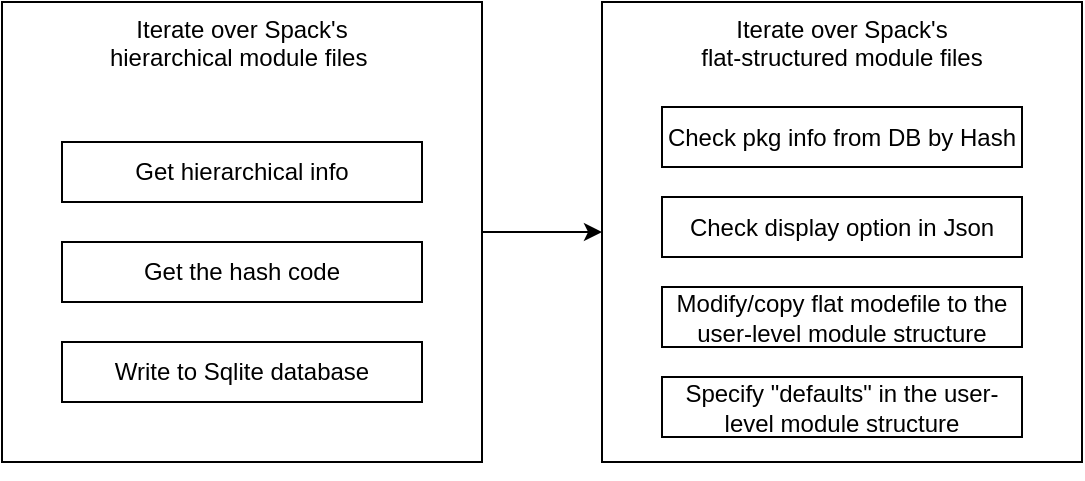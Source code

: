 <mxfile version="12.4.1" type="google" pages="1"><diagram id="JSVsPG9Uw1YPYGtC0M_-" name="Page-1"><mxGraphModel dx="2066" dy="1031" grid="1" gridSize="10" guides="1" tooltips="1" connect="1" arrows="1" fold="1" page="1" pageScale="1" pageWidth="850" pageHeight="1100" math="0" shadow="0"><root><mxCell id="0"/><mxCell id="1" parent="0"/><mxCell id="PPw6thSlh88Wj09fSiUd-8" style="edgeStyle=none;rounded=0;orthogonalLoop=1;jettySize=auto;html=1;exitX=0.5;exitY=1;exitDx=0;exitDy=0;entryX=0.5;entryY=0;entryDx=0;entryDy=0;" edge="1" parent="1" source="PPw6thSlh88Wj09fSiUd-1" target="PPw6thSlh88Wj09fSiUd-4"><mxGeometry relative="1" as="geometry"/></mxCell><mxCell id="PPw6thSlh88Wj09fSiUd-22" style="edgeStyle=orthogonalEdgeStyle;rounded=0;orthogonalLoop=1;jettySize=auto;html=1;exitX=1;exitY=0.5;exitDx=0;exitDy=0;entryX=0;entryY=0.5;entryDx=0;entryDy=0;" edge="1" parent="1" source="PPw6thSlh88Wj09fSiUd-1" target="PPw6thSlh88Wj09fSiUd-3"><mxGeometry relative="1" as="geometry"/></mxCell><mxCell id="PPw6thSlh88Wj09fSiUd-1" value="Iterate over Spack's &lt;br&gt;hierarchical module files&amp;nbsp;" style="rounded=0;whiteSpace=wrap;html=1;verticalAlign=top;" vertex="1" parent="1"><mxGeometry x="140" y="210" width="240" height="230" as="geometry"/></mxCell><mxCell id="PPw6thSlh88Wj09fSiUd-3" value="Iterate over Spack's &lt;br&gt;flat-structured module files" style="rounded=0;whiteSpace=wrap;html=1;verticalAlign=top;" vertex="1" parent="1"><mxGeometry x="440" y="210" width="240" height="230" as="geometry"/></mxCell><mxCell id="PPw6thSlh88Wj09fSiUd-4" value="Get hierarchical info" style="rounded=0;whiteSpace=wrap;html=1;" vertex="1" parent="1"><mxGeometry x="170" y="280" width="180" height="30" as="geometry"/></mxCell><mxCell id="PPw6thSlh88Wj09fSiUd-6" value="Get the hash code" style="rounded=0;whiteSpace=wrap;html=1;" vertex="1" parent="1"><mxGeometry x="170" y="330" width="180" height="30" as="geometry"/></mxCell><mxCell id="PPw6thSlh88Wj09fSiUd-7" value="Write to Sqlite database" style="rounded=0;whiteSpace=wrap;html=1;" vertex="1" parent="1"><mxGeometry x="170" y="380" width="180" height="30" as="geometry"/></mxCell><mxCell id="PPw6thSlh88Wj09fSiUd-13" value="Check pkg info from DB by Hash" style="rounded=0;whiteSpace=wrap;html=1;" vertex="1" parent="1"><mxGeometry x="470" y="262.5" width="180" height="30" as="geometry"/></mxCell><mxCell id="PPw6thSlh88Wj09fSiUd-14" value="Check display option in Json" style="rounded=0;whiteSpace=wrap;html=1;" vertex="1" parent="1"><mxGeometry x="470" y="307.5" width="180" height="30" as="geometry"/></mxCell><mxCell id="PPw6thSlh88Wj09fSiUd-15" value="Modify/copy flat modefile to the user-level module structure" style="rounded=0;whiteSpace=wrap;html=1;" vertex="1" parent="1"><mxGeometry x="470" y="352.5" width="180" height="30" as="geometry"/></mxCell><mxCell id="PPw6thSlh88Wj09fSiUd-16" value="Specify &quot;defaults&quot; in the user-level module structure" style="rounded=0;whiteSpace=wrap;html=1;" vertex="1" parent="1"><mxGeometry x="470" y="397.5" width="180" height="30" as="geometry"/></mxCell></root></mxGraphModel></diagram></mxfile>